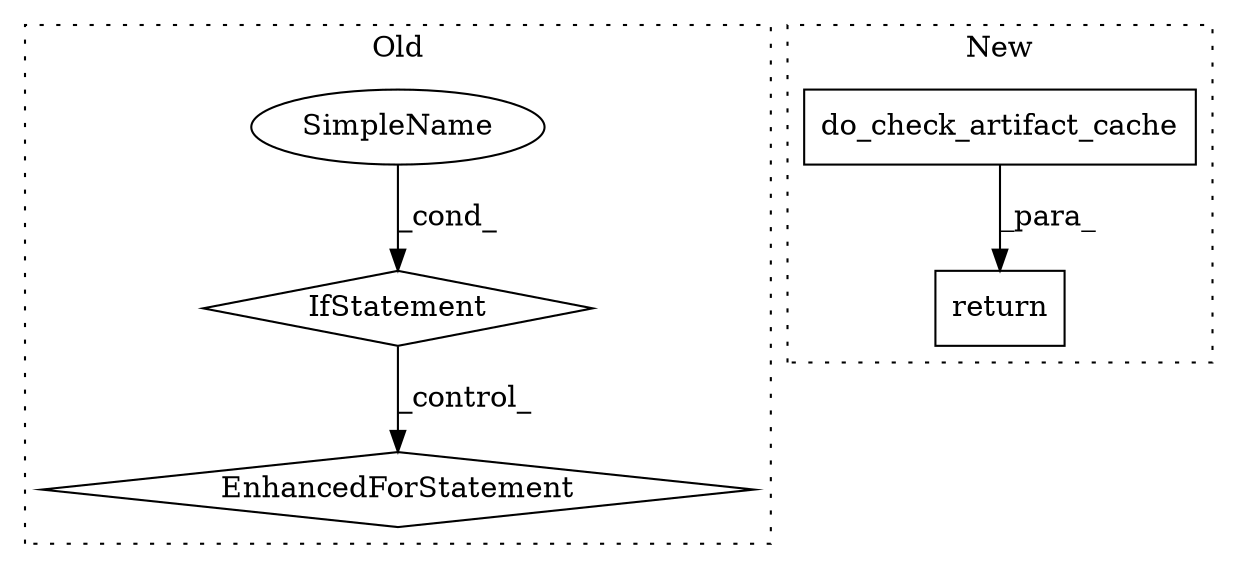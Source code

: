 digraph G {
subgraph cluster0 {
1 [label="EnhancedForStatement" a="70" s="7737,7813" l="57,2" shape="diamond"];
3 [label="IfStatement" a="25" s="7558,7572" l="4,2" shape="diamond"];
5 [label="SimpleName" a="42" s="7562" l="10" shape="ellipse"];
label = "Old";
style="dotted";
}
subgraph cluster1 {
2 [label="do_check_artifact_cache" a="32" s="19815,19871" l="24,1" shape="box"];
4 [label="return" a="41" s="19803" l="7" shape="box"];
label = "New";
style="dotted";
}
2 -> 4 [label="_para_"];
3 -> 1 [label="_control_"];
5 -> 3 [label="_cond_"];
}